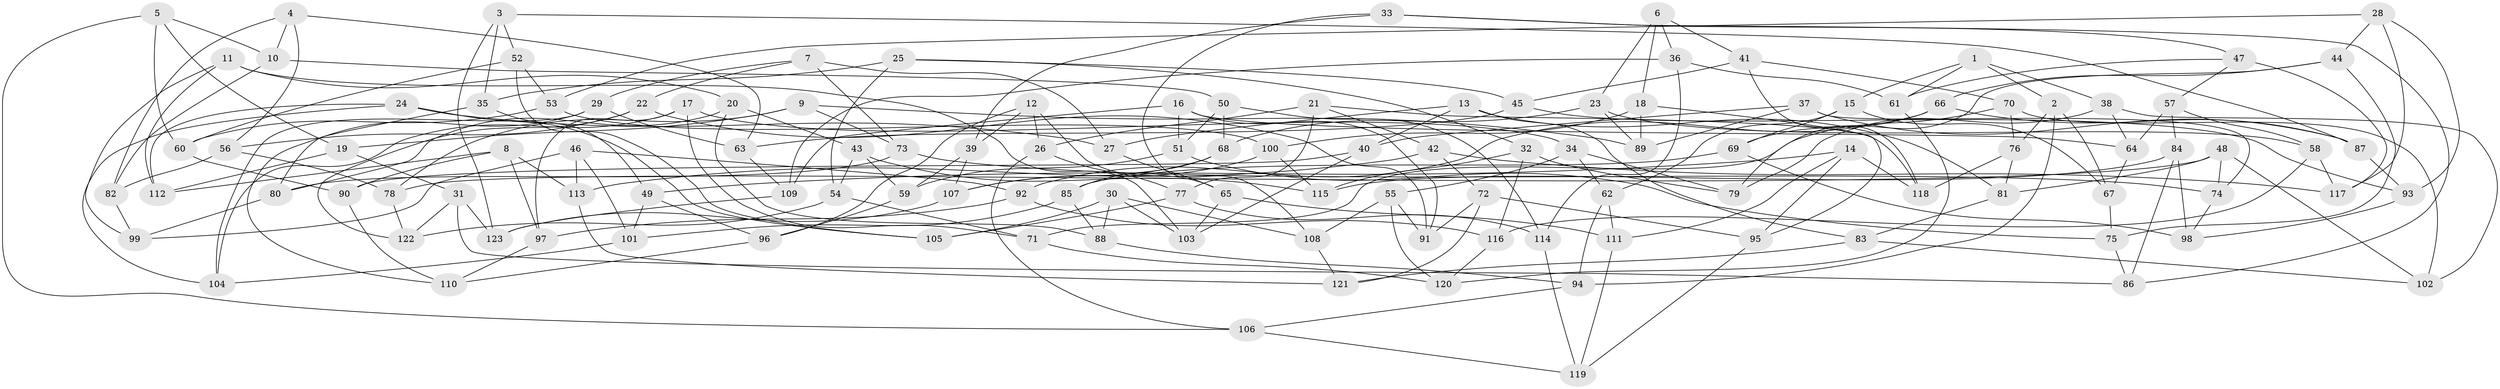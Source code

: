 // coarse degree distribution, {3: 0.04838709677419355, 6: 0.4032258064516129, 4: 0.24193548387096775, 5: 0.22580645161290322, 8: 0.03225806451612903, 7: 0.016129032258064516, 9: 0.03225806451612903}
// Generated by graph-tools (version 1.1) at 2025/38/03/04/25 23:38:08]
// undirected, 123 vertices, 246 edges
graph export_dot {
  node [color=gray90,style=filled];
  1;
  2;
  3;
  4;
  5;
  6;
  7;
  8;
  9;
  10;
  11;
  12;
  13;
  14;
  15;
  16;
  17;
  18;
  19;
  20;
  21;
  22;
  23;
  24;
  25;
  26;
  27;
  28;
  29;
  30;
  31;
  32;
  33;
  34;
  35;
  36;
  37;
  38;
  39;
  40;
  41;
  42;
  43;
  44;
  45;
  46;
  47;
  48;
  49;
  50;
  51;
  52;
  53;
  54;
  55;
  56;
  57;
  58;
  59;
  60;
  61;
  62;
  63;
  64;
  65;
  66;
  67;
  68;
  69;
  70;
  71;
  72;
  73;
  74;
  75;
  76;
  77;
  78;
  79;
  80;
  81;
  82;
  83;
  84;
  85;
  86;
  87;
  88;
  89;
  90;
  91;
  92;
  93;
  94;
  95;
  96;
  97;
  98;
  99;
  100;
  101;
  102;
  103;
  104;
  105;
  106;
  107;
  108;
  109;
  110;
  111;
  112;
  113;
  114;
  115;
  116;
  117;
  118;
  119;
  120;
  121;
  122;
  123;
  1 -- 15;
  1 -- 2;
  1 -- 38;
  1 -- 61;
  2 -- 67;
  2 -- 94;
  2 -- 76;
  3 -- 35;
  3 -- 52;
  3 -- 87;
  3 -- 123;
  4 -- 63;
  4 -- 82;
  4 -- 56;
  4 -- 10;
  5 -- 19;
  5 -- 106;
  5 -- 10;
  5 -- 60;
  6 -- 36;
  6 -- 23;
  6 -- 18;
  6 -- 41;
  7 -- 22;
  7 -- 27;
  7 -- 73;
  7 -- 29;
  8 -- 97;
  8 -- 90;
  8 -- 112;
  8 -- 113;
  9 -- 19;
  9 -- 89;
  9 -- 73;
  9 -- 78;
  10 -- 82;
  10 -- 50;
  11 -- 103;
  11 -- 112;
  11 -- 99;
  11 -- 20;
  12 -- 96;
  12 -- 39;
  12 -- 26;
  12 -- 65;
  13 -- 27;
  13 -- 81;
  13 -- 40;
  13 -- 83;
  14 -- 95;
  14 -- 118;
  14 -- 49;
  14 -- 111;
  15 -- 62;
  15 -- 67;
  15 -- 69;
  16 -- 109;
  16 -- 91;
  16 -- 64;
  16 -- 51;
  17 -- 104;
  17 -- 97;
  17 -- 34;
  17 -- 71;
  18 -- 89;
  18 -- 95;
  18 -- 100;
  19 -- 112;
  19 -- 31;
  20 -- 88;
  20 -- 80;
  20 -- 43;
  21 -- 118;
  21 -- 42;
  21 -- 77;
  21 -- 26;
  22 -- 91;
  22 -- 56;
  22 -- 122;
  23 -- 89;
  23 -- 58;
  23 -- 68;
  24 -- 104;
  24 -- 27;
  24 -- 112;
  24 -- 105;
  25 -- 35;
  25 -- 54;
  25 -- 32;
  25 -- 45;
  26 -- 106;
  26 -- 77;
  27 -- 65;
  28 -- 117;
  28 -- 93;
  28 -- 53;
  28 -- 44;
  29 -- 110;
  29 -- 63;
  29 -- 104;
  30 -- 88;
  30 -- 108;
  30 -- 103;
  30 -- 105;
  31 -- 86;
  31 -- 123;
  31 -- 122;
  32 -- 79;
  32 -- 115;
  32 -- 116;
  33 -- 47;
  33 -- 86;
  33 -- 39;
  33 -- 108;
  34 -- 55;
  34 -- 79;
  34 -- 62;
  35 -- 49;
  35 -- 80;
  36 -- 61;
  36 -- 109;
  36 -- 114;
  37 -- 74;
  37 -- 40;
  37 -- 87;
  37 -- 89;
  38 -- 79;
  38 -- 102;
  38 -- 64;
  39 -- 59;
  39 -- 107;
  40 -- 103;
  40 -- 90;
  41 -- 70;
  41 -- 45;
  41 -- 118;
  42 -- 113;
  42 -- 72;
  42 -- 117;
  43 -- 59;
  43 -- 54;
  43 -- 115;
  44 -- 75;
  44 -- 66;
  44 -- 79;
  45 -- 93;
  45 -- 63;
  46 -- 99;
  46 -- 92;
  46 -- 101;
  46 -- 113;
  47 -- 61;
  47 -- 117;
  47 -- 57;
  48 -- 78;
  48 -- 74;
  48 -- 81;
  48 -- 102;
  49 -- 96;
  49 -- 101;
  50 -- 114;
  50 -- 68;
  50 -- 51;
  51 -- 59;
  51 -- 75;
  52 -- 53;
  52 -- 60;
  52 -- 105;
  53 -- 100;
  53 -- 60;
  54 -- 122;
  54 -- 71;
  55 -- 91;
  55 -- 120;
  55 -- 108;
  56 -- 82;
  56 -- 78;
  57 -- 84;
  57 -- 58;
  57 -- 64;
  58 -- 117;
  58 -- 116;
  59 -- 96;
  60 -- 90;
  61 -- 120;
  62 -- 111;
  62 -- 94;
  63 -- 109;
  64 -- 67;
  65 -- 103;
  65 -- 111;
  66 -- 87;
  66 -- 69;
  66 -- 92;
  67 -- 75;
  68 -- 85;
  68 -- 107;
  69 -- 85;
  69 -- 98;
  70 -- 102;
  70 -- 76;
  70 -- 71;
  71 -- 120;
  72 -- 95;
  72 -- 121;
  72 -- 91;
  73 -- 74;
  73 -- 80;
  74 -- 98;
  75 -- 86;
  76 -- 118;
  76 -- 81;
  77 -- 114;
  77 -- 105;
  78 -- 122;
  80 -- 99;
  81 -- 83;
  82 -- 99;
  83 -- 121;
  83 -- 102;
  84 -- 98;
  84 -- 115;
  84 -- 86;
  85 -- 88;
  85 -- 101;
  87 -- 93;
  88 -- 94;
  90 -- 110;
  92 -- 97;
  92 -- 116;
  93 -- 98;
  94 -- 106;
  95 -- 119;
  96 -- 110;
  97 -- 110;
  100 -- 107;
  100 -- 115;
  101 -- 104;
  106 -- 119;
  107 -- 123;
  108 -- 121;
  109 -- 123;
  111 -- 119;
  113 -- 121;
  114 -- 119;
  116 -- 120;
}
